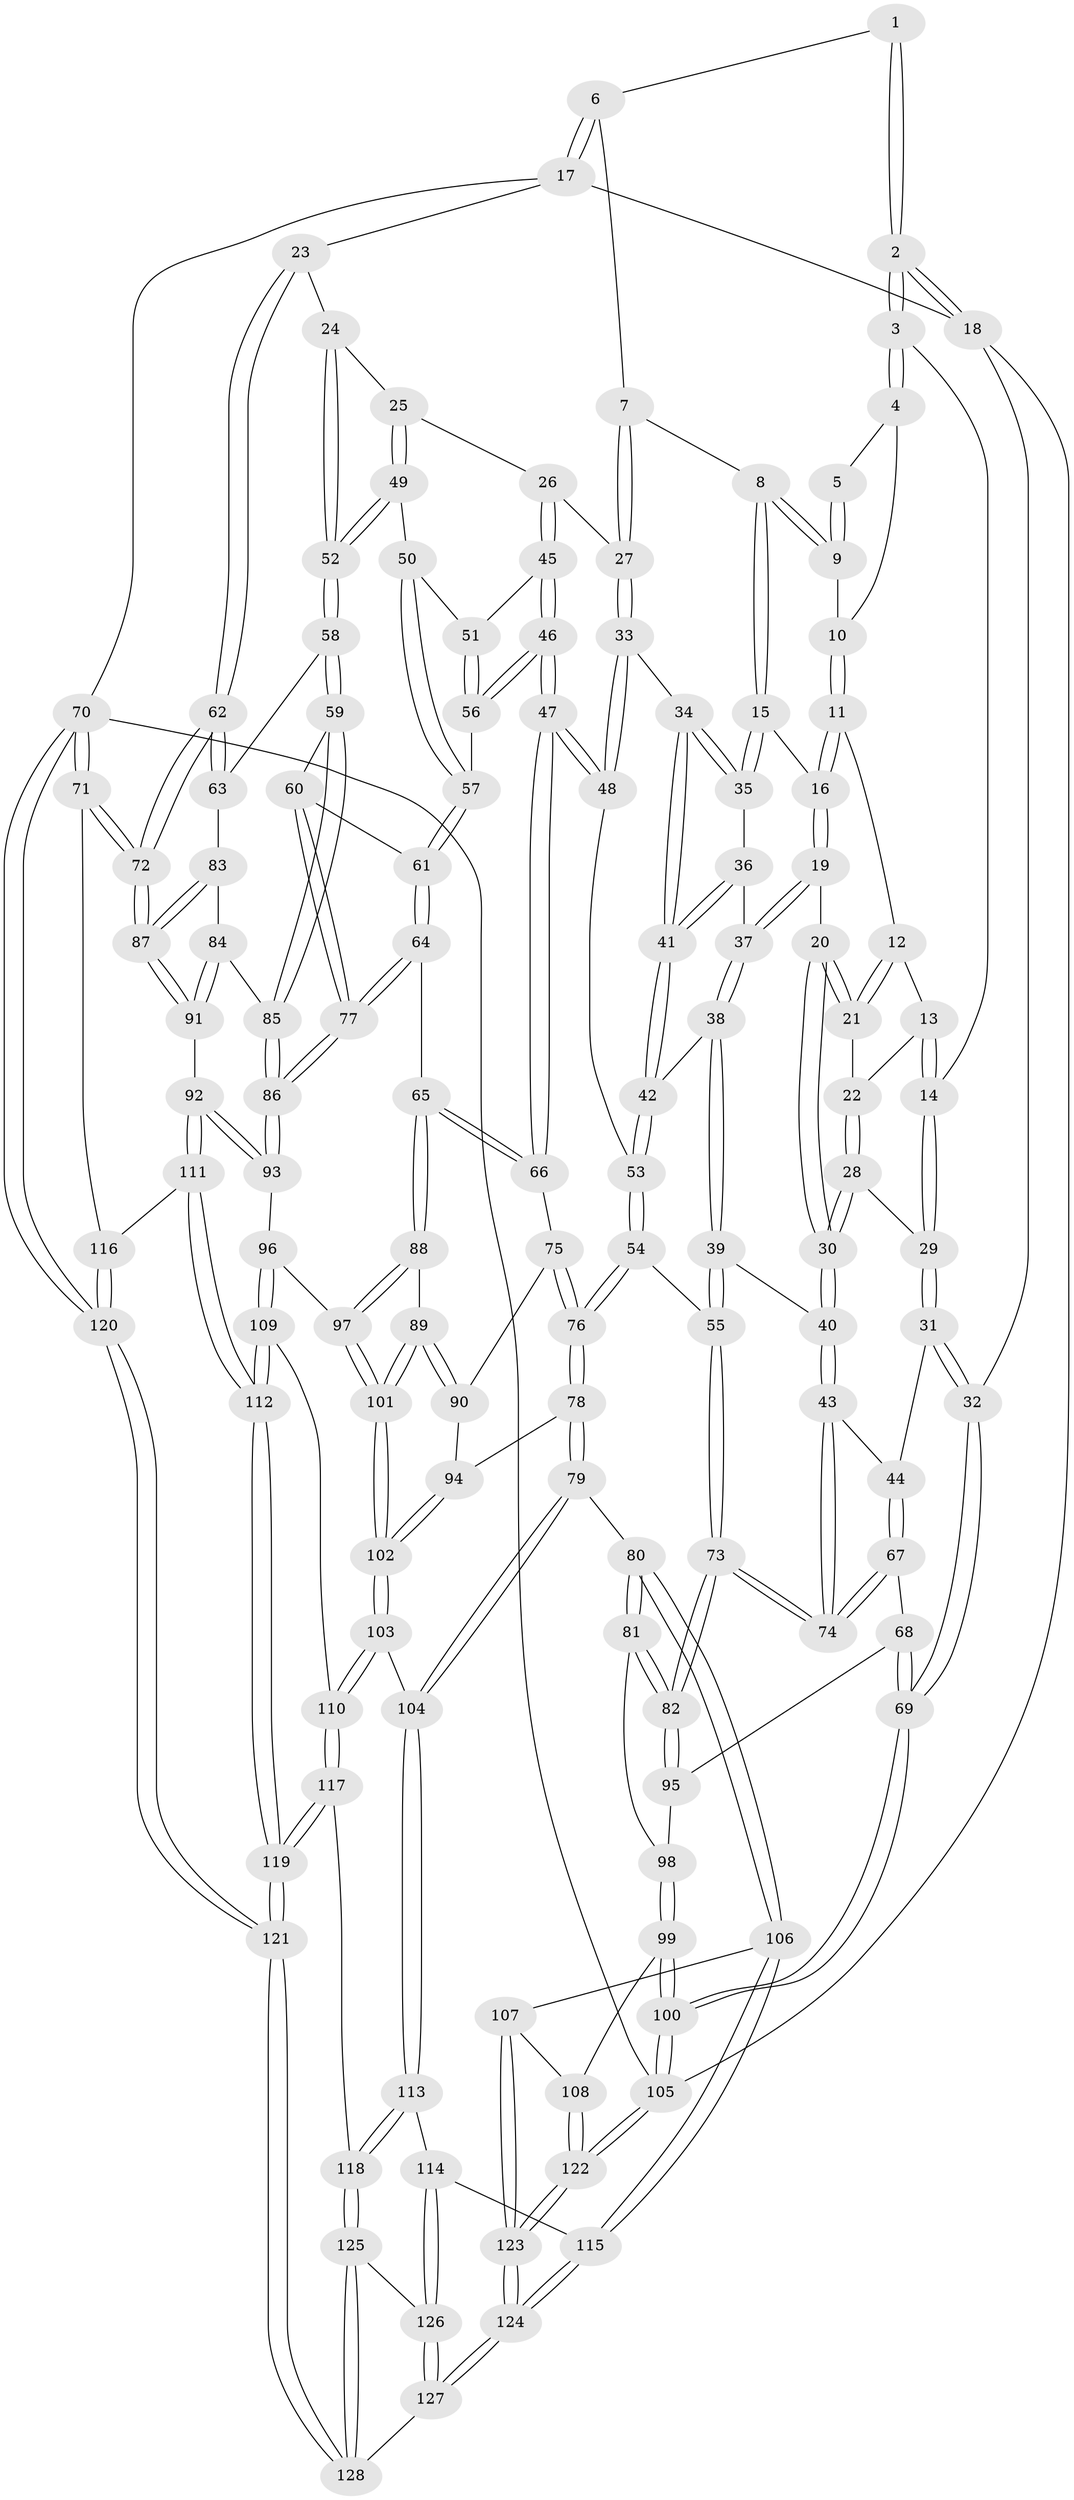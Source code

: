 // coarse degree distribution, {3: 0.11235955056179775, 7: 0.011235955056179775, 5: 0.4606741573033708, 4: 0.3707865168539326, 6: 0.0449438202247191}
// Generated by graph-tools (version 1.1) at 2025/52/02/27/25 19:52:44]
// undirected, 128 vertices, 317 edges
graph export_dot {
graph [start="1"]
  node [color=gray90,style=filled];
  1 [pos="+0.33929369739363296+0"];
  2 [pos="+0+0"];
  3 [pos="+0.17345582717468142+0.11142444283798168"];
  4 [pos="+0.2507338872972654+0.04818645004017182"];
  5 [pos="+0.3278741599276616+0"];
  6 [pos="+0.7038444555732125+0"];
  7 [pos="+0.6694482809892492+0"];
  8 [pos="+0.5061043387789466+0.11338290828338018"];
  9 [pos="+0.36669681485358907+0.06757764698550646"];
  10 [pos="+0.3335021465919674+0.10857408125709457"];
  11 [pos="+0.32918411770979455+0.1253579893770681"];
  12 [pos="+0.3137399673828444+0.13200551682035008"];
  13 [pos="+0.2381207001643885+0.1431086919703044"];
  14 [pos="+0.17604468231424072+0.12368527924616937"];
  15 [pos="+0.489511908899939+0.16382541664363898"];
  16 [pos="+0.36919564383014475+0.1782491367049193"];
  17 [pos="+1+0"];
  18 [pos="+0+0"];
  19 [pos="+0.34551933160786485+0.229236147741315"];
  20 [pos="+0.3217364036642976+0.23225604901498476"];
  21 [pos="+0.2947808083597746+0.20133066374060846"];
  22 [pos="+0.26697145798179867+0.19230656305026583"];
  23 [pos="+1+0"];
  24 [pos="+0.9498076019133667+0.2185213743436803"];
  25 [pos="+0.8912115559680573+0.23689147520660137"];
  26 [pos="+0.7482983906856263+0.2430980590351318"];
  27 [pos="+0.7111363011609998+0.2014354764435084"];
  28 [pos="+0.24877968735840522+0.23170786000729068"];
  29 [pos="+0.1477749582348579+0.19945977887332556"];
  30 [pos="+0.2759476848310478+0.2688503888028424"];
  31 [pos="+0.11531148069501122+0.2438636682672079"];
  32 [pos="+0+0.23976666661193183"];
  33 [pos="+0.5632237929788471+0.2822897038853935"];
  34 [pos="+0.5005777000214833+0.21038043810194532"];
  35 [pos="+0.49485563710506947+0.19635469592203894"];
  36 [pos="+0.4059000150917376+0.24656947121766626"];
  37 [pos="+0.34734247962261033+0.23163185935015063"];
  38 [pos="+0.3758902982262455+0.33709795309645085"];
  39 [pos="+0.301539315147941+0.3992041228173113"];
  40 [pos="+0.2405634453737813+0.3865675461797358"];
  41 [pos="+0.41044696319693835+0.3275755149202162"];
  42 [pos="+0.4096901529266368+0.32928780061617674"];
  43 [pos="+0.2296068141662969+0.3886281280646191"];
  44 [pos="+0.20088293491399262+0.3840377814971407"];
  45 [pos="+0.7438385214784785+0.28970157997572665"];
  46 [pos="+0.6201888781156214+0.41561477791632623"];
  47 [pos="+0.5830832710951184+0.42848198450423364"];
  48 [pos="+0.5587941475529423+0.4005807995896363"];
  49 [pos="+0.8334933187725481+0.3855411976064101"];
  50 [pos="+0.8033427476682984+0.385869578631758"];
  51 [pos="+0.7912747711668003+0.37262746836900024"];
  52 [pos="+0.9317590123055979+0.4314271059213316"];
  53 [pos="+0.5493114886935915+0.3996131543956237"];
  54 [pos="+0.3638262688173513+0.4648576243799223"];
  55 [pos="+0.33854361119754367+0.44354133357697617"];
  56 [pos="+0.6521632472804015+0.4201370347547634"];
  57 [pos="+0.77013840717394+0.4562508191177675"];
  58 [pos="+0.9397253056713897+0.44536907940500503"];
  59 [pos="+0.9360533912681255+0.4508054767273065"];
  60 [pos="+0.8181454492811125+0.4940387482725413"];
  61 [pos="+0.7714294761840678+0.4608887834693496"];
  62 [pos="+1+0.45989756484857347"];
  63 [pos="+0.9572959036887844+0.4472037243575722"];
  64 [pos="+0.7163021211902724+0.5501827132782743"];
  65 [pos="+0.7080265655199811+0.5521865341284027"];
  66 [pos="+0.5832562884645266+0.4568283114567034"];
  67 [pos="+0.06061323842816847+0.4773310382233082"];
  68 [pos="+0.0523310799458956+0.48144736950874883"];
  69 [pos="+0+0.4626327928409893"];
  70 [pos="+1+1"];
  71 [pos="+1+0.7953516646339412"];
  72 [pos="+1+0.6453960557643483"];
  73 [pos="+0.24513130390982424+0.6056370549139799"];
  74 [pos="+0.23138388431325524+0.5578652511938827"];
  75 [pos="+0.579692056414808+0.46388148755571035"];
  76 [pos="+0.38767727963861137+0.53279254785237"];
  77 [pos="+0.8171418260658739+0.5853175540661665"];
  78 [pos="+0.38846936923688735+0.5861758561063543"];
  79 [pos="+0.3351147461308629+0.6585757901672246"];
  80 [pos="+0.28922911824906694+0.6775973996252002"];
  81 [pos="+0.24869329224014888+0.6136157788187566"];
  82 [pos="+0.2452185056328312+0.6064801549172625"];
  83 [pos="+0.989062811435229+0.5685913481011934"];
  84 [pos="+0.9439604879646375+0.5654465801154769"];
  85 [pos="+0.91790983054426+0.5313837710721521"];
  86 [pos="+0.8328849964197307+0.6041622384829326"];
  87 [pos="+1+0.6406070772261082"];
  88 [pos="+0.6891968206584408+0.6092164249866964"];
  89 [pos="+0.6054718838809512+0.6108771939591834"];
  90 [pos="+0.5671442357010857+0.5099928432694124"];
  91 [pos="+0.9516345812272041+0.631829645761476"];
  92 [pos="+0.8462425397930824+0.6981961548879762"];
  93 [pos="+0.8430539961667993+0.6954928780803233"];
  94 [pos="+0.4940506940470452+0.5916371593017481"];
  95 [pos="+0.0955066626954588+0.5566916717655035"];
  96 [pos="+0.7385439058938555+0.7002724321730247"];
  97 [pos="+0.709166124785084+0.6790357059226044"];
  98 [pos="+0.10068729631581619+0.6235640172697481"];
  99 [pos="+0.08056548593739671+0.7697420580655253"];
  100 [pos="+0+0.7547273216151666"];
  101 [pos="+0.5694613704464937+0.7030118194343747"];
  102 [pos="+0.54861035469908+0.7196930577191122"];
  103 [pos="+0.5407617228067039+0.7374047385993173"];
  104 [pos="+0.5116300852061008+0.7485073716957321"];
  105 [pos="+0+1"];
  106 [pos="+0.22899916776516088+0.7884472241104771"];
  107 [pos="+0.15686470181022322+0.8002897388379425"];
  108 [pos="+0.15597023964025203+0.8001656848804379"];
  109 [pos="+0.6690953204005905+0.8320801487487608"];
  110 [pos="+0.6411417162296587+0.8356921266764098"];
  111 [pos="+0.8867894352285782+0.7792184457407193"];
  112 [pos="+0.7663865373078718+0.8816181763701211"];
  113 [pos="+0.44907675450246204+0.848073082482044"];
  114 [pos="+0.3684065630721365+0.8745473386079824"];
  115 [pos="+0.2862822555091202+0.8464275654005751"];
  116 [pos="+0.9510102663664249+0.8109444947159394"];
  117 [pos="+0.605296351011491+0.9046621248614944"];
  118 [pos="+0.536093651926464+0.9314248116729297"];
  119 [pos="+0.8057559961343213+1"];
  120 [pos="+0.827097063252324+1"];
  121 [pos="+0.8196757943909889+1"];
  122 [pos="+0+1"];
  123 [pos="+0.15399533885220423+1"];
  124 [pos="+0.2204272041137301+1"];
  125 [pos="+0.48471076714864675+1"];
  126 [pos="+0.3713503244709107+0.8840489472494992"];
  127 [pos="+0.29695542253995877+1"];
  128 [pos="+0.4872409546677025+1"];
  1 -- 2;
  1 -- 2;
  1 -- 6;
  2 -- 3;
  2 -- 3;
  2 -- 18;
  2 -- 18;
  3 -- 4;
  3 -- 4;
  3 -- 14;
  4 -- 5;
  4 -- 10;
  5 -- 9;
  5 -- 9;
  6 -- 7;
  6 -- 17;
  6 -- 17;
  7 -- 8;
  7 -- 27;
  7 -- 27;
  8 -- 9;
  8 -- 9;
  8 -- 15;
  8 -- 15;
  9 -- 10;
  10 -- 11;
  10 -- 11;
  11 -- 12;
  11 -- 16;
  11 -- 16;
  12 -- 13;
  12 -- 21;
  12 -- 21;
  13 -- 14;
  13 -- 14;
  13 -- 22;
  14 -- 29;
  14 -- 29;
  15 -- 16;
  15 -- 35;
  15 -- 35;
  16 -- 19;
  16 -- 19;
  17 -- 18;
  17 -- 23;
  17 -- 70;
  18 -- 32;
  18 -- 105;
  19 -- 20;
  19 -- 37;
  19 -- 37;
  20 -- 21;
  20 -- 21;
  20 -- 30;
  20 -- 30;
  21 -- 22;
  22 -- 28;
  22 -- 28;
  23 -- 24;
  23 -- 62;
  23 -- 62;
  24 -- 25;
  24 -- 52;
  24 -- 52;
  25 -- 26;
  25 -- 49;
  25 -- 49;
  26 -- 27;
  26 -- 45;
  26 -- 45;
  27 -- 33;
  27 -- 33;
  28 -- 29;
  28 -- 30;
  28 -- 30;
  29 -- 31;
  29 -- 31;
  30 -- 40;
  30 -- 40;
  31 -- 32;
  31 -- 32;
  31 -- 44;
  32 -- 69;
  32 -- 69;
  33 -- 34;
  33 -- 48;
  33 -- 48;
  34 -- 35;
  34 -- 35;
  34 -- 41;
  34 -- 41;
  35 -- 36;
  36 -- 37;
  36 -- 41;
  36 -- 41;
  37 -- 38;
  37 -- 38;
  38 -- 39;
  38 -- 39;
  38 -- 42;
  39 -- 40;
  39 -- 55;
  39 -- 55;
  40 -- 43;
  40 -- 43;
  41 -- 42;
  41 -- 42;
  42 -- 53;
  42 -- 53;
  43 -- 44;
  43 -- 74;
  43 -- 74;
  44 -- 67;
  44 -- 67;
  45 -- 46;
  45 -- 46;
  45 -- 51;
  46 -- 47;
  46 -- 47;
  46 -- 56;
  46 -- 56;
  47 -- 48;
  47 -- 48;
  47 -- 66;
  47 -- 66;
  48 -- 53;
  49 -- 50;
  49 -- 52;
  49 -- 52;
  50 -- 51;
  50 -- 57;
  50 -- 57;
  51 -- 56;
  51 -- 56;
  52 -- 58;
  52 -- 58;
  53 -- 54;
  53 -- 54;
  54 -- 55;
  54 -- 76;
  54 -- 76;
  55 -- 73;
  55 -- 73;
  56 -- 57;
  57 -- 61;
  57 -- 61;
  58 -- 59;
  58 -- 59;
  58 -- 63;
  59 -- 60;
  59 -- 85;
  59 -- 85;
  60 -- 61;
  60 -- 77;
  60 -- 77;
  61 -- 64;
  61 -- 64;
  62 -- 63;
  62 -- 63;
  62 -- 72;
  62 -- 72;
  63 -- 83;
  64 -- 65;
  64 -- 77;
  64 -- 77;
  65 -- 66;
  65 -- 66;
  65 -- 88;
  65 -- 88;
  66 -- 75;
  67 -- 68;
  67 -- 74;
  67 -- 74;
  68 -- 69;
  68 -- 69;
  68 -- 95;
  69 -- 100;
  69 -- 100;
  70 -- 71;
  70 -- 71;
  70 -- 120;
  70 -- 120;
  70 -- 105;
  71 -- 72;
  71 -- 72;
  71 -- 116;
  72 -- 87;
  72 -- 87;
  73 -- 74;
  73 -- 74;
  73 -- 82;
  73 -- 82;
  75 -- 76;
  75 -- 76;
  75 -- 90;
  76 -- 78;
  76 -- 78;
  77 -- 86;
  77 -- 86;
  78 -- 79;
  78 -- 79;
  78 -- 94;
  79 -- 80;
  79 -- 104;
  79 -- 104;
  80 -- 81;
  80 -- 81;
  80 -- 106;
  80 -- 106;
  81 -- 82;
  81 -- 82;
  81 -- 98;
  82 -- 95;
  82 -- 95;
  83 -- 84;
  83 -- 87;
  83 -- 87;
  84 -- 85;
  84 -- 91;
  84 -- 91;
  85 -- 86;
  85 -- 86;
  86 -- 93;
  86 -- 93;
  87 -- 91;
  87 -- 91;
  88 -- 89;
  88 -- 97;
  88 -- 97;
  89 -- 90;
  89 -- 90;
  89 -- 101;
  89 -- 101;
  90 -- 94;
  91 -- 92;
  92 -- 93;
  92 -- 93;
  92 -- 111;
  92 -- 111;
  93 -- 96;
  94 -- 102;
  94 -- 102;
  95 -- 98;
  96 -- 97;
  96 -- 109;
  96 -- 109;
  97 -- 101;
  97 -- 101;
  98 -- 99;
  98 -- 99;
  99 -- 100;
  99 -- 100;
  99 -- 108;
  100 -- 105;
  100 -- 105;
  101 -- 102;
  101 -- 102;
  102 -- 103;
  102 -- 103;
  103 -- 104;
  103 -- 110;
  103 -- 110;
  104 -- 113;
  104 -- 113;
  105 -- 122;
  105 -- 122;
  106 -- 107;
  106 -- 115;
  106 -- 115;
  107 -- 108;
  107 -- 123;
  107 -- 123;
  108 -- 122;
  108 -- 122;
  109 -- 110;
  109 -- 112;
  109 -- 112;
  110 -- 117;
  110 -- 117;
  111 -- 112;
  111 -- 112;
  111 -- 116;
  112 -- 119;
  112 -- 119;
  113 -- 114;
  113 -- 118;
  113 -- 118;
  114 -- 115;
  114 -- 126;
  114 -- 126;
  115 -- 124;
  115 -- 124;
  116 -- 120;
  116 -- 120;
  117 -- 118;
  117 -- 119;
  117 -- 119;
  118 -- 125;
  118 -- 125;
  119 -- 121;
  119 -- 121;
  120 -- 121;
  120 -- 121;
  121 -- 128;
  121 -- 128;
  122 -- 123;
  122 -- 123;
  123 -- 124;
  123 -- 124;
  124 -- 127;
  124 -- 127;
  125 -- 126;
  125 -- 128;
  125 -- 128;
  126 -- 127;
  126 -- 127;
  127 -- 128;
}
